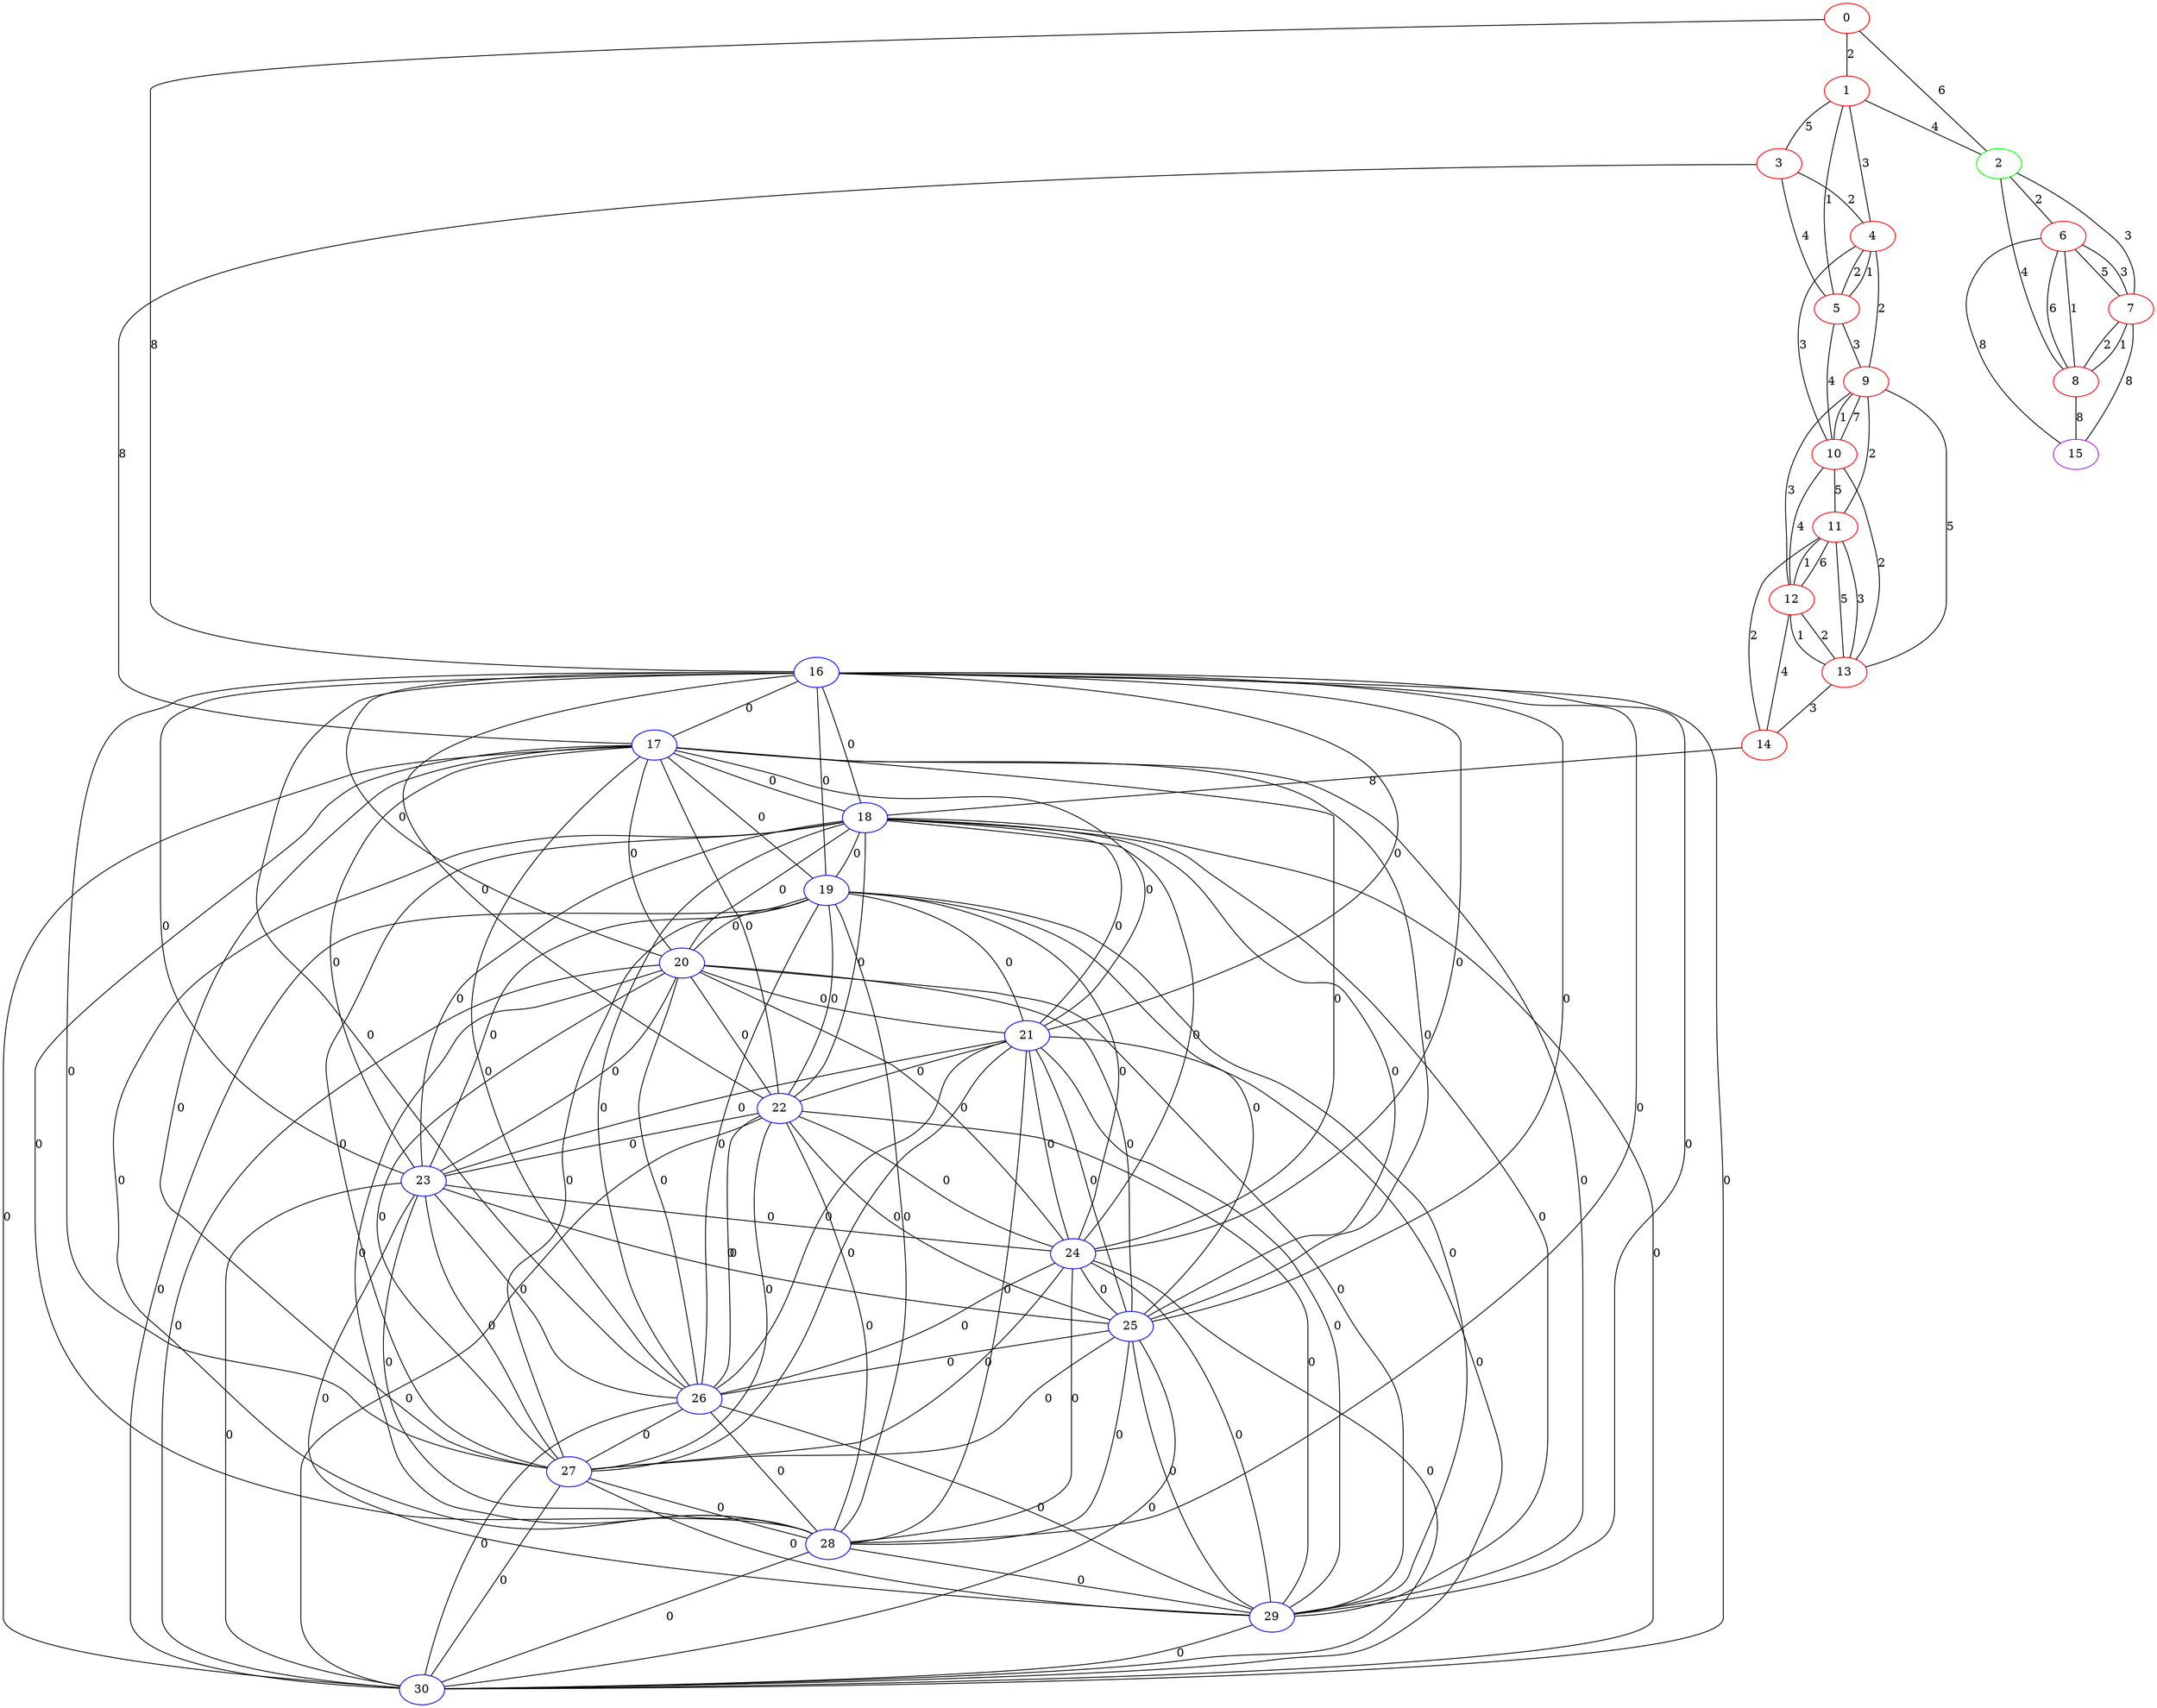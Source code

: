 graph "" {
0 [color=red, weight=1];
1 [color=red, weight=1];
2 [color=green, weight=2];
3 [color=red, weight=1];
4 [color=red, weight=1];
5 [color=red, weight=1];
6 [color=red, weight=1];
7 [color=red, weight=1];
8 [color=red, weight=1];
9 [color=red, weight=1];
10 [color=red, weight=1];
11 [color=red, weight=1];
12 [color=red, weight=1];
13 [color=red, weight=1];
14 [color=red, weight=1];
15 [color=purple, weight=4];
16 [color=blue, weight=3];
17 [color=blue, weight=3];
18 [color=blue, weight=3];
19 [color=blue, weight=3];
20 [color=blue, weight=3];
21 [color=blue, weight=3];
22 [color=blue, weight=3];
23 [color=blue, weight=3];
24 [color=blue, weight=3];
25 [color=blue, weight=3];
26 [color=blue, weight=3];
27 [color=blue, weight=3];
28 [color=blue, weight=3];
29 [color=blue, weight=3];
30 [color=blue, weight=3];
0 -- 16  [key=0, label=8];
0 -- 1  [key=0, label=2];
0 -- 2  [key=0, label=6];
1 -- 2  [key=0, label=4];
1 -- 3  [key=0, label=5];
1 -- 4  [key=0, label=3];
1 -- 5  [key=0, label=1];
2 -- 8  [key=0, label=4];
2 -- 6  [key=0, label=2];
2 -- 7  [key=0, label=3];
3 -- 4  [key=0, label=2];
3 -- 5  [key=0, label=4];
3 -- 17  [key=0, label=8];
4 -- 10  [key=0, label=3];
4 -- 5  [key=0, label=2];
4 -- 5  [key=1, label=1];
4 -- 9  [key=0, label=2];
5 -- 10  [key=0, label=4];
5 -- 9  [key=0, label=3];
6 -- 8  [key=0, label=6];
6 -- 8  [key=1, label=1];
6 -- 15  [key=0, label=8];
6 -- 7  [key=0, label=5];
6 -- 7  [key=1, label=3];
7 -- 8  [key=0, label=1];
7 -- 8  [key=1, label=2];
7 -- 15  [key=0, label=8];
8 -- 15  [key=0, label=8];
9 -- 10  [key=0, label=1];
9 -- 10  [key=1, label=7];
9 -- 11  [key=0, label=2];
9 -- 12  [key=0, label=3];
9 -- 13  [key=0, label=5];
10 -- 11  [key=0, label=5];
10 -- 12  [key=0, label=4];
10 -- 13  [key=0, label=2];
11 -- 12  [key=0, label=6];
11 -- 12  [key=1, label=1];
11 -- 13  [key=0, label=5];
11 -- 13  [key=1, label=3];
11 -- 14  [key=0, label=2];
12 -- 13  [key=0, label=1];
12 -- 13  [key=1, label=2];
12 -- 14  [key=0, label=4];
13 -- 14  [key=0, label=3];
14 -- 18  [key=0, label=8];
16 -- 17  [key=0, label=0];
16 -- 18  [key=0, label=0];
16 -- 19  [key=0, label=0];
16 -- 20  [key=0, label=0];
16 -- 21  [key=0, label=0];
16 -- 22  [key=0, label=0];
16 -- 23  [key=0, label=0];
16 -- 24  [key=0, label=0];
16 -- 25  [key=0, label=0];
16 -- 26  [key=0, label=0];
16 -- 27  [key=0, label=0];
16 -- 28  [key=0, label=0];
16 -- 29  [key=0, label=0];
16 -- 30  [key=0, label=0];
17 -- 18  [key=0, label=0];
17 -- 19  [key=0, label=0];
17 -- 20  [key=0, label=0];
17 -- 21  [key=0, label=0];
17 -- 22  [key=0, label=0];
17 -- 23  [key=0, label=0];
17 -- 24  [key=0, label=0];
17 -- 25  [key=0, label=0];
17 -- 26  [key=0, label=0];
17 -- 27  [key=0, label=0];
17 -- 28  [key=0, label=0];
17 -- 29  [key=0, label=0];
17 -- 30  [key=0, label=0];
18 -- 19  [key=0, label=0];
18 -- 20  [key=0, label=0];
18 -- 21  [key=0, label=0];
18 -- 22  [key=0, label=0];
18 -- 23  [key=0, label=0];
18 -- 24  [key=0, label=0];
18 -- 25  [key=0, label=0];
18 -- 26  [key=0, label=0];
18 -- 27  [key=0, label=0];
18 -- 28  [key=0, label=0];
18 -- 29  [key=0, label=0];
18 -- 30  [key=0, label=0];
19 -- 20  [key=0, label=0];
19 -- 21  [key=0, label=0];
19 -- 22  [key=0, label=0];
19 -- 23  [key=0, label=0];
19 -- 24  [key=0, label=0];
19 -- 25  [key=0, label=0];
19 -- 26  [key=0, label=0];
19 -- 27  [key=0, label=0];
19 -- 28  [key=0, label=0];
19 -- 29  [key=0, label=0];
19 -- 30  [key=0, label=0];
20 -- 21  [key=0, label=0];
20 -- 22  [key=0, label=0];
20 -- 23  [key=0, label=0];
20 -- 24  [key=0, label=0];
20 -- 25  [key=0, label=0];
20 -- 26  [key=0, label=0];
20 -- 27  [key=0, label=0];
20 -- 28  [key=0, label=0];
20 -- 29  [key=0, label=0];
20 -- 30  [key=0, label=0];
21 -- 22  [key=0, label=0];
21 -- 23  [key=0, label=0];
21 -- 24  [key=0, label=0];
21 -- 25  [key=0, label=0];
21 -- 26  [key=0, label=0];
21 -- 27  [key=0, label=0];
21 -- 28  [key=0, label=0];
21 -- 29  [key=0, label=0];
21 -- 30  [key=0, label=0];
22 -- 23  [key=0, label=0];
22 -- 24  [key=0, label=0];
22 -- 25  [key=0, label=0];
22 -- 26  [key=0, label=0];
22 -- 27  [key=0, label=0];
22 -- 28  [key=0, label=0];
22 -- 29  [key=0, label=0];
22 -- 30  [key=0, label=0];
23 -- 24  [key=0, label=0];
23 -- 25  [key=0, label=0];
23 -- 26  [key=0, label=0];
23 -- 27  [key=0, label=0];
23 -- 28  [key=0, label=0];
23 -- 29  [key=0, label=0];
23 -- 30  [key=0, label=0];
24 -- 25  [key=0, label=0];
24 -- 26  [key=0, label=0];
24 -- 27  [key=0, label=0];
24 -- 28  [key=0, label=0];
24 -- 29  [key=0, label=0];
24 -- 30  [key=0, label=0];
25 -- 26  [key=0, label=0];
25 -- 27  [key=0, label=0];
25 -- 28  [key=0, label=0];
25 -- 29  [key=0, label=0];
25 -- 30  [key=0, label=0];
26 -- 27  [key=0, label=0];
26 -- 28  [key=0, label=0];
26 -- 29  [key=0, label=0];
26 -- 30  [key=0, label=0];
27 -- 28  [key=0, label=0];
27 -- 29  [key=0, label=0];
27 -- 30  [key=0, label=0];
28 -- 29  [key=0, label=0];
28 -- 30  [key=0, label=0];
29 -- 30  [key=0, label=0];
}
